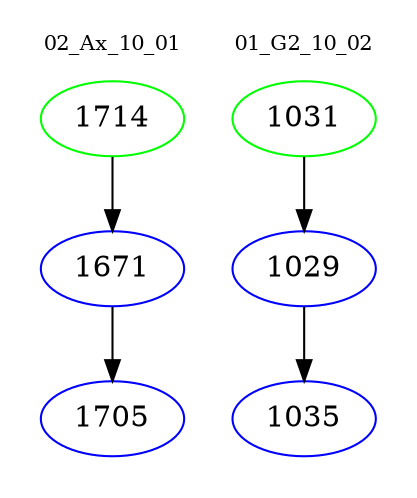 digraph{
subgraph cluster_0 {
color = white
label = "02_Ax_10_01";
fontsize=10;
T0_1714 [label="1714", color="green"]
T0_1714 -> T0_1671 [color="black"]
T0_1671 [label="1671", color="blue"]
T0_1671 -> T0_1705 [color="black"]
T0_1705 [label="1705", color="blue"]
}
subgraph cluster_1 {
color = white
label = "01_G2_10_02";
fontsize=10;
T1_1031 [label="1031", color="green"]
T1_1031 -> T1_1029 [color="black"]
T1_1029 [label="1029", color="blue"]
T1_1029 -> T1_1035 [color="black"]
T1_1035 [label="1035", color="blue"]
}
}

